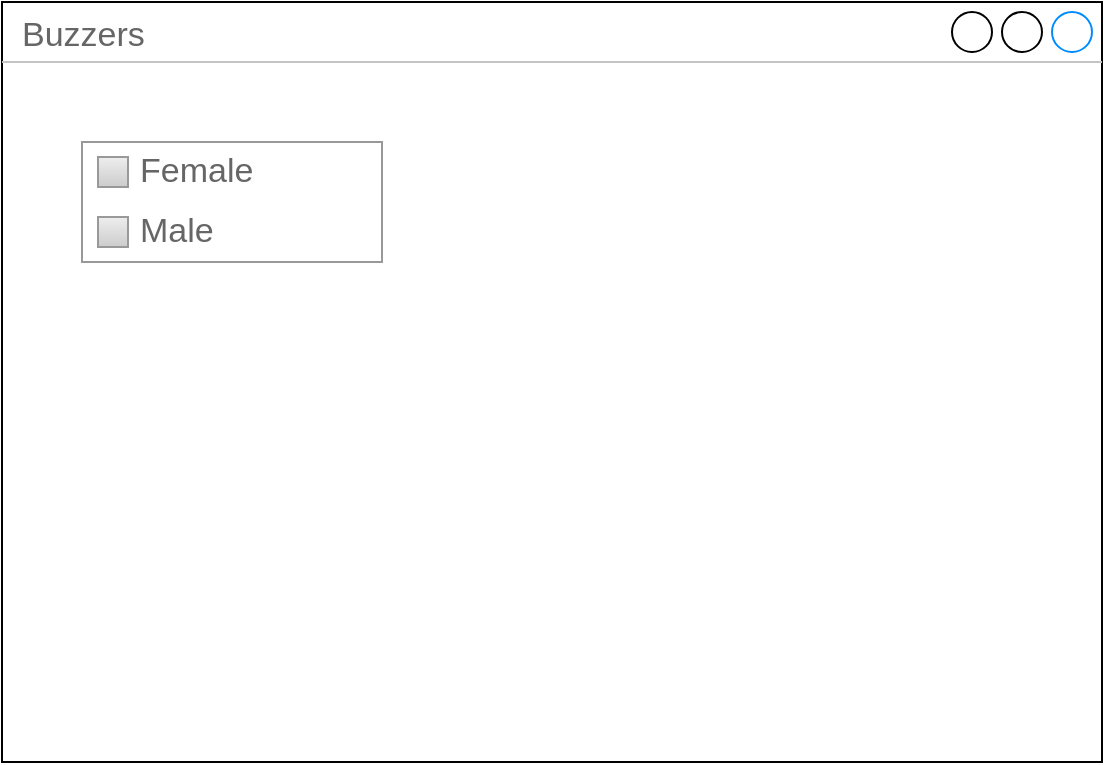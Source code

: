 <mxfile version="12.2.6" type="github" pages="1">
  <diagram id="F8csgFQ28k9AdxXkPYOd" name="Page-1">
    <mxGraphModel dx="1024" dy="566" grid="1" gridSize="10" guides="1" tooltips="1" connect="1" arrows="1" fold="1" page="1" pageScale="1" pageWidth="850" pageHeight="1100" math="0" shadow="0">
      <root>
        <mxCell id="0"/>
        <mxCell id="1" parent="0"/>
        <mxCell id="IhwnSRoTiVn1C7rwpKkE-1" value="Buzzers" style="strokeWidth=1;shadow=0;dashed=0;align=center;html=1;shape=mxgraph.mockup.containers.window;align=left;verticalAlign=top;spacingLeft=8;strokeColor2=#008cff;strokeColor3=#c4c4c4;fontColor=#666666;mainText=;fontSize=17;labelBackgroundColor=none;" vertex="1" parent="1">
          <mxGeometry x="40" y="40" width="550" height="380" as="geometry"/>
        </mxCell>
        <mxCell id="IhwnSRoTiVn1C7rwpKkE-2" value="" style="strokeWidth=1;shadow=0;dashed=0;align=center;html=1;shape=mxgraph.mockup.forms.rrect;rSize=0;strokeColor=#999999;fillColor=#ffffff;recursiveResize=0;" vertex="1" parent="1">
          <mxGeometry x="80" y="110" width="150" height="60" as="geometry"/>
        </mxCell>
        <mxCell id="IhwnSRoTiVn1C7rwpKkE-3" value="Female" style="strokeWidth=1;shadow=0;dashed=0;align=center;html=1;shape=mxgraph.mockup.forms.rrect;rSize=0;fillColor=#eeeeee;strokeColor=#999999;gradientColor=#cccccc;align=left;spacingLeft=4;fontSize=17;fontColor=#666666;labelPosition=right;" vertex="1" parent="IhwnSRoTiVn1C7rwpKkE-2">
          <mxGeometry x="8" y="7.5" width="15" height="15" as="geometry"/>
        </mxCell>
        <mxCell id="IhwnSRoTiVn1C7rwpKkE-4" value="Male" style="strokeWidth=1;shadow=0;dashed=0;align=center;html=1;shape=mxgraph.mockup.forms.rrect;rSize=0;fillColor=#eeeeee;strokeColor=#999999;gradientColor=#cccccc;align=left;spacingLeft=4;fontSize=17;fontColor=#666666;labelPosition=right;" vertex="1" parent="IhwnSRoTiVn1C7rwpKkE-2">
          <mxGeometry x="8" y="37.5" width="15" height="15" as="geometry"/>
        </mxCell>
      </root>
    </mxGraphModel>
  </diagram>
</mxfile>
